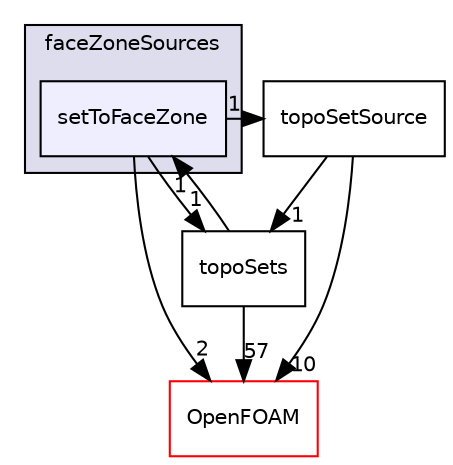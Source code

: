 digraph "src/meshTools/sets/faceZoneSources/setToFaceZone" {
  bgcolor=transparent;
  compound=true
  node [ fontsize="10", fontname="Helvetica"];
  edge [ labelfontsize="10", labelfontname="Helvetica"];
  subgraph clusterdir_4ed044d1462409f2b1ba746a0a6a4e12 {
    graph [ bgcolor="#ddddee", pencolor="black", label="faceZoneSources" fontname="Helvetica", fontsize="10", URL="dir_4ed044d1462409f2b1ba746a0a6a4e12.html"]
  dir_3371fddfc872166d7cbc255c231c858b [shape=box, label="setToFaceZone", style="filled", fillcolor="#eeeeff", pencolor="black", URL="dir_3371fddfc872166d7cbc255c231c858b.html"];
  }
  dir_d23dbc881ee772048f144c3220c0e8b5 [shape=box label="topoSets" URL="dir_d23dbc881ee772048f144c3220c0e8b5.html"];
  dir_ffdc7a49b4414cf981ba8f0aa91f3c24 [shape=box label="topoSetSource" URL="dir_ffdc7a49b4414cf981ba8f0aa91f3c24.html"];
  dir_c5473ff19b20e6ec4dfe5c310b3778a8 [shape=box label="OpenFOAM" color="red" URL="dir_c5473ff19b20e6ec4dfe5c310b3778a8.html"];
  dir_3371fddfc872166d7cbc255c231c858b->dir_d23dbc881ee772048f144c3220c0e8b5 [headlabel="1", labeldistance=1.5 headhref="dir_002099_002115.html"];
  dir_3371fddfc872166d7cbc255c231c858b->dir_ffdc7a49b4414cf981ba8f0aa91f3c24 [headlabel="1", labeldistance=1.5 headhref="dir_002099_002117.html"];
  dir_3371fddfc872166d7cbc255c231c858b->dir_c5473ff19b20e6ec4dfe5c310b3778a8 [headlabel="2", labeldistance=1.5 headhref="dir_002099_002151.html"];
  dir_d23dbc881ee772048f144c3220c0e8b5->dir_3371fddfc872166d7cbc255c231c858b [headlabel="1", labeldistance=1.5 headhref="dir_002115_002099.html"];
  dir_d23dbc881ee772048f144c3220c0e8b5->dir_c5473ff19b20e6ec4dfe5c310b3778a8 [headlabel="57", labeldistance=1.5 headhref="dir_002115_002151.html"];
  dir_ffdc7a49b4414cf981ba8f0aa91f3c24->dir_d23dbc881ee772048f144c3220c0e8b5 [headlabel="1", labeldistance=1.5 headhref="dir_002117_002115.html"];
  dir_ffdc7a49b4414cf981ba8f0aa91f3c24->dir_c5473ff19b20e6ec4dfe5c310b3778a8 [headlabel="10", labeldistance=1.5 headhref="dir_002117_002151.html"];
}
